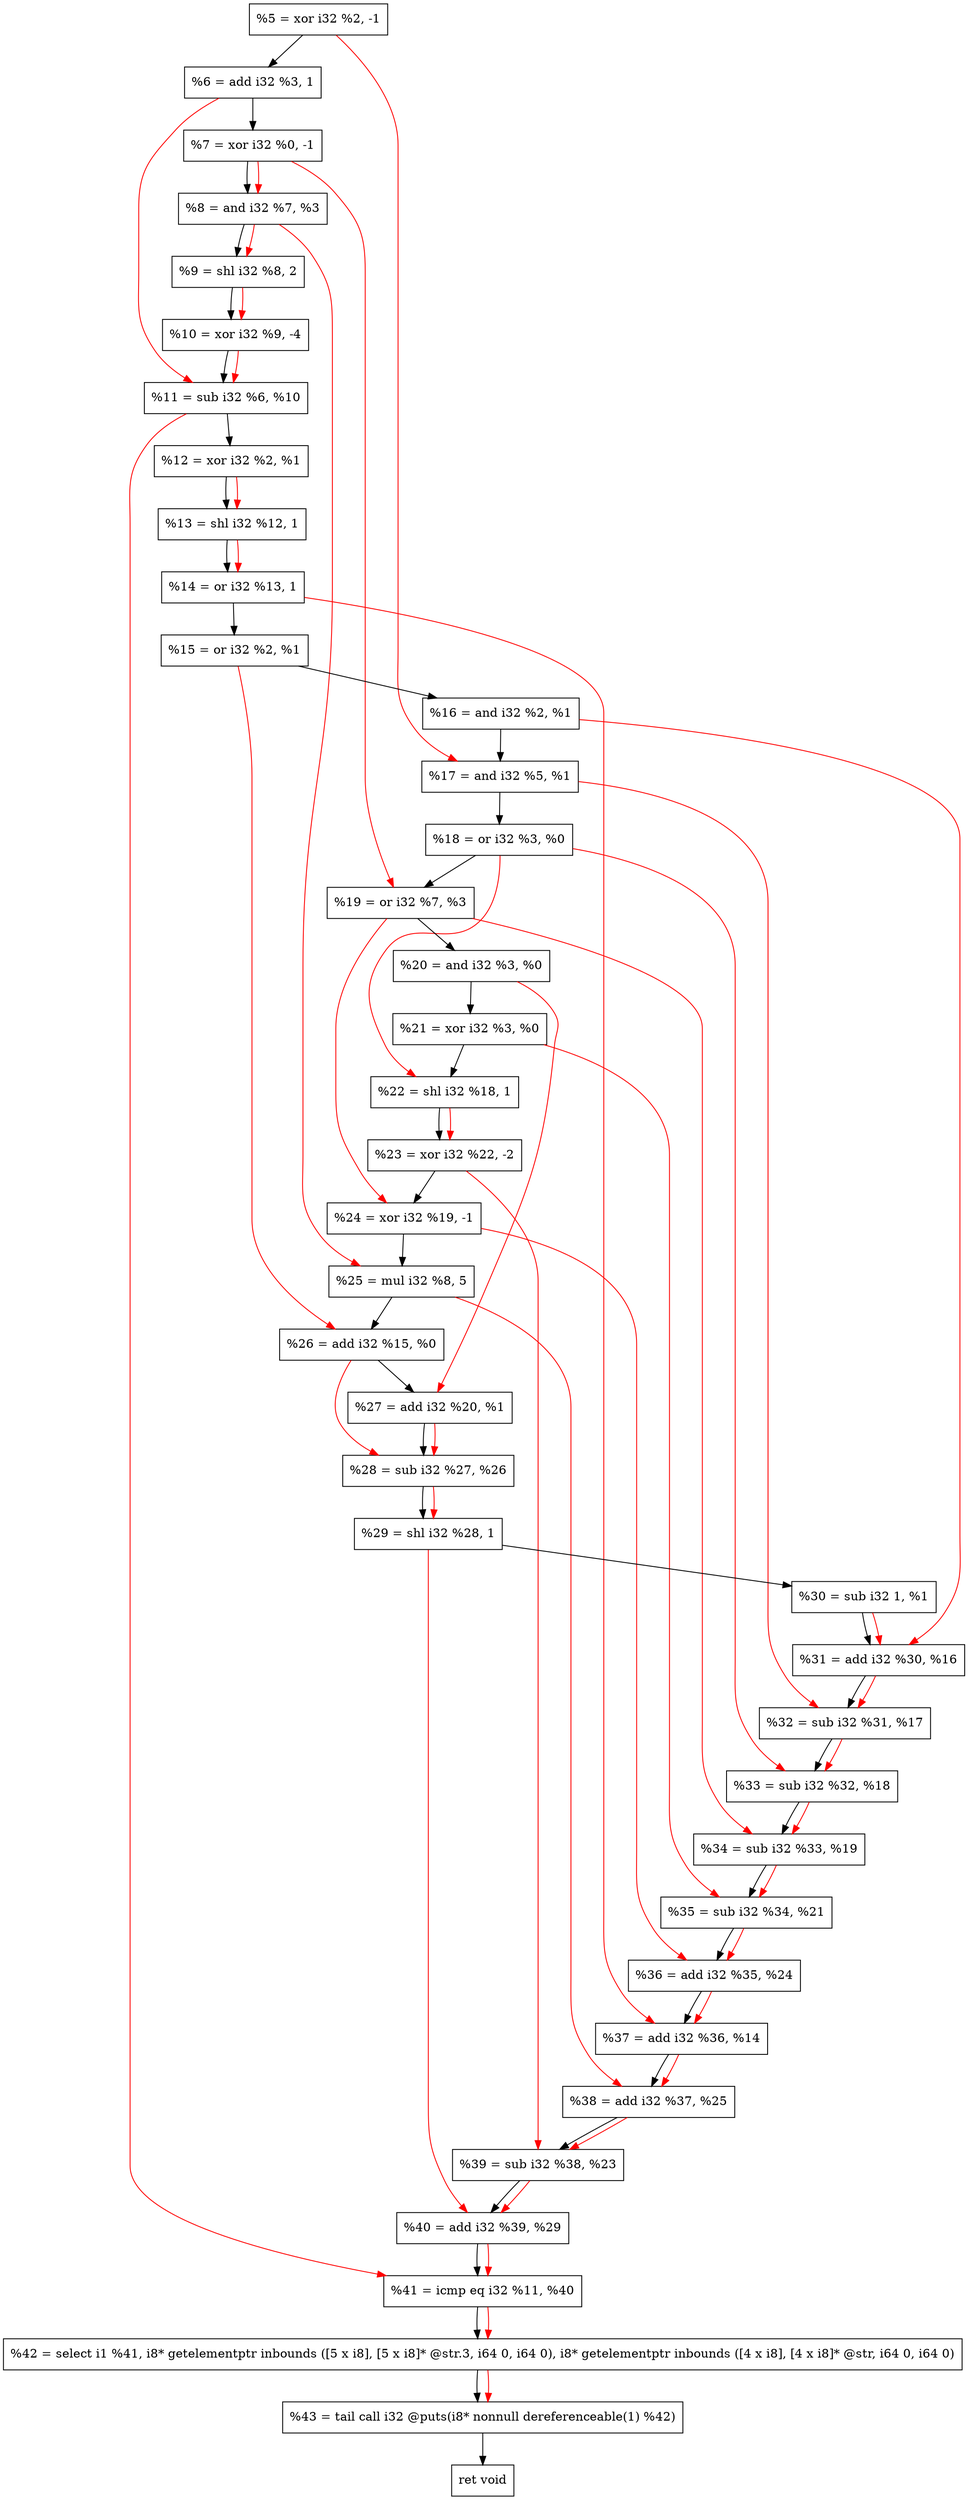 digraph "DFG for'crackme' function" {
	Node0xa81090[shape=record, label="  %5 = xor i32 %2, -1"];
	Node0xa81130[shape=record, label="  %6 = add i32 %3, 1"];
	Node0xa811a0[shape=record, label="  %7 = xor i32 %0, -1"];
	Node0xa81210[shape=record, label="  %8 = and i32 %7, %3"];
	Node0xa812b0[shape=record, label="  %9 = shl i32 %8, 2"];
	Node0xa81350[shape=record, label="  %10 = xor i32 %9, -4"];
	Node0xa813c0[shape=record, label="  %11 = sub i32 %6, %10"];
	Node0xa81430[shape=record, label="  %12 = xor i32 %2, %1"];
	Node0xa814a0[shape=record, label="  %13 = shl i32 %12, 1"];
	Node0xa81510[shape=record, label="  %14 = or i32 %13, 1"];
	Node0xa81580[shape=record, label="  %15 = or i32 %2, %1"];
	Node0xa815f0[shape=record, label="  %16 = and i32 %2, %1"];
	Node0xa81660[shape=record, label="  %17 = and i32 %5, %1"];
	Node0xa816d0[shape=record, label="  %18 = or i32 %3, %0"];
	Node0xa81740[shape=record, label="  %19 = or i32 %7, %3"];
	Node0xa817b0[shape=record, label="  %20 = and i32 %3, %0"];
	Node0xa81820[shape=record, label="  %21 = xor i32 %3, %0"];
	Node0xa81890[shape=record, label="  %22 = shl i32 %18, 1"];
	Node0xa81930[shape=record, label="  %23 = xor i32 %22, -2"];
	Node0xa819a0[shape=record, label="  %24 = xor i32 %19, -1"];
	Node0xa81a40[shape=record, label="  %25 = mul i32 %8, 5"];
	Node0xa81ab0[shape=record, label="  %26 = add i32 %15, %0"];
	Node0xa81b20[shape=record, label="  %27 = add i32 %20, %1"];
	Node0xa81b90[shape=record, label="  %28 = sub i32 %27, %26"];
	Node0xa81c00[shape=record, label="  %29 = shl i32 %28, 1"];
	Node0xa81c70[shape=record, label="  %30 = sub i32 1, %1"];
	Node0xa81ce0[shape=record, label="  %31 = add i32 %30, %16"];
	Node0xa81d50[shape=record, label="  %32 = sub i32 %31, %17"];
	Node0xa81fd0[shape=record, label="  %33 = sub i32 %32, %18"];
	Node0xa82040[shape=record, label="  %34 = sub i32 %33, %19"];
	Node0xa820b0[shape=record, label="  %35 = sub i32 %34, %21"];
	Node0xa82120[shape=record, label="  %36 = add i32 %35, %24"];
	Node0xa82190[shape=record, label="  %37 = add i32 %36, %14"];
	Node0xa82200[shape=record, label="  %38 = add i32 %37, %25"];
	Node0xa82270[shape=record, label="  %39 = sub i32 %38, %23"];
	Node0xa822e0[shape=record, label="  %40 = add i32 %39, %29"];
	Node0xa82350[shape=record, label="  %41 = icmp eq i32 %11, %40"];
	Node0xa21268[shape=record, label="  %42 = select i1 %41, i8* getelementptr inbounds ([5 x i8], [5 x i8]* @str.3, i64 0, i64 0), i8* getelementptr inbounds ([4 x i8], [4 x i8]* @str, i64 0, i64 0)"];
	Node0xa827f0[shape=record, label="  %43 = tail call i32 @puts(i8* nonnull dereferenceable(1) %42)"];
	Node0xa82840[shape=record, label="  ret void"];
	Node0xa81090 -> Node0xa81130;
	Node0xa81130 -> Node0xa811a0;
	Node0xa811a0 -> Node0xa81210;
	Node0xa81210 -> Node0xa812b0;
	Node0xa812b0 -> Node0xa81350;
	Node0xa81350 -> Node0xa813c0;
	Node0xa813c0 -> Node0xa81430;
	Node0xa81430 -> Node0xa814a0;
	Node0xa814a0 -> Node0xa81510;
	Node0xa81510 -> Node0xa81580;
	Node0xa81580 -> Node0xa815f0;
	Node0xa815f0 -> Node0xa81660;
	Node0xa81660 -> Node0xa816d0;
	Node0xa816d0 -> Node0xa81740;
	Node0xa81740 -> Node0xa817b0;
	Node0xa817b0 -> Node0xa81820;
	Node0xa81820 -> Node0xa81890;
	Node0xa81890 -> Node0xa81930;
	Node0xa81930 -> Node0xa819a0;
	Node0xa819a0 -> Node0xa81a40;
	Node0xa81a40 -> Node0xa81ab0;
	Node0xa81ab0 -> Node0xa81b20;
	Node0xa81b20 -> Node0xa81b90;
	Node0xa81b90 -> Node0xa81c00;
	Node0xa81c00 -> Node0xa81c70;
	Node0xa81c70 -> Node0xa81ce0;
	Node0xa81ce0 -> Node0xa81d50;
	Node0xa81d50 -> Node0xa81fd0;
	Node0xa81fd0 -> Node0xa82040;
	Node0xa82040 -> Node0xa820b0;
	Node0xa820b0 -> Node0xa82120;
	Node0xa82120 -> Node0xa82190;
	Node0xa82190 -> Node0xa82200;
	Node0xa82200 -> Node0xa82270;
	Node0xa82270 -> Node0xa822e0;
	Node0xa822e0 -> Node0xa82350;
	Node0xa82350 -> Node0xa21268;
	Node0xa21268 -> Node0xa827f0;
	Node0xa827f0 -> Node0xa82840;
edge [color=red]
	Node0xa811a0 -> Node0xa81210;
	Node0xa81210 -> Node0xa812b0;
	Node0xa812b0 -> Node0xa81350;
	Node0xa81130 -> Node0xa813c0;
	Node0xa81350 -> Node0xa813c0;
	Node0xa81430 -> Node0xa814a0;
	Node0xa814a0 -> Node0xa81510;
	Node0xa81090 -> Node0xa81660;
	Node0xa811a0 -> Node0xa81740;
	Node0xa816d0 -> Node0xa81890;
	Node0xa81890 -> Node0xa81930;
	Node0xa81740 -> Node0xa819a0;
	Node0xa81210 -> Node0xa81a40;
	Node0xa81580 -> Node0xa81ab0;
	Node0xa817b0 -> Node0xa81b20;
	Node0xa81b20 -> Node0xa81b90;
	Node0xa81ab0 -> Node0xa81b90;
	Node0xa81b90 -> Node0xa81c00;
	Node0xa81c70 -> Node0xa81ce0;
	Node0xa815f0 -> Node0xa81ce0;
	Node0xa81ce0 -> Node0xa81d50;
	Node0xa81660 -> Node0xa81d50;
	Node0xa81d50 -> Node0xa81fd0;
	Node0xa816d0 -> Node0xa81fd0;
	Node0xa81fd0 -> Node0xa82040;
	Node0xa81740 -> Node0xa82040;
	Node0xa82040 -> Node0xa820b0;
	Node0xa81820 -> Node0xa820b0;
	Node0xa820b0 -> Node0xa82120;
	Node0xa819a0 -> Node0xa82120;
	Node0xa82120 -> Node0xa82190;
	Node0xa81510 -> Node0xa82190;
	Node0xa82190 -> Node0xa82200;
	Node0xa81a40 -> Node0xa82200;
	Node0xa82200 -> Node0xa82270;
	Node0xa81930 -> Node0xa82270;
	Node0xa82270 -> Node0xa822e0;
	Node0xa81c00 -> Node0xa822e0;
	Node0xa813c0 -> Node0xa82350;
	Node0xa822e0 -> Node0xa82350;
	Node0xa82350 -> Node0xa21268;
	Node0xa21268 -> Node0xa827f0;
}
